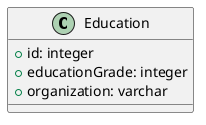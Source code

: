 @startuml
class Education {
    +id: integer
    +educationGrade: integer
    +organization: varchar
}
@enduml
